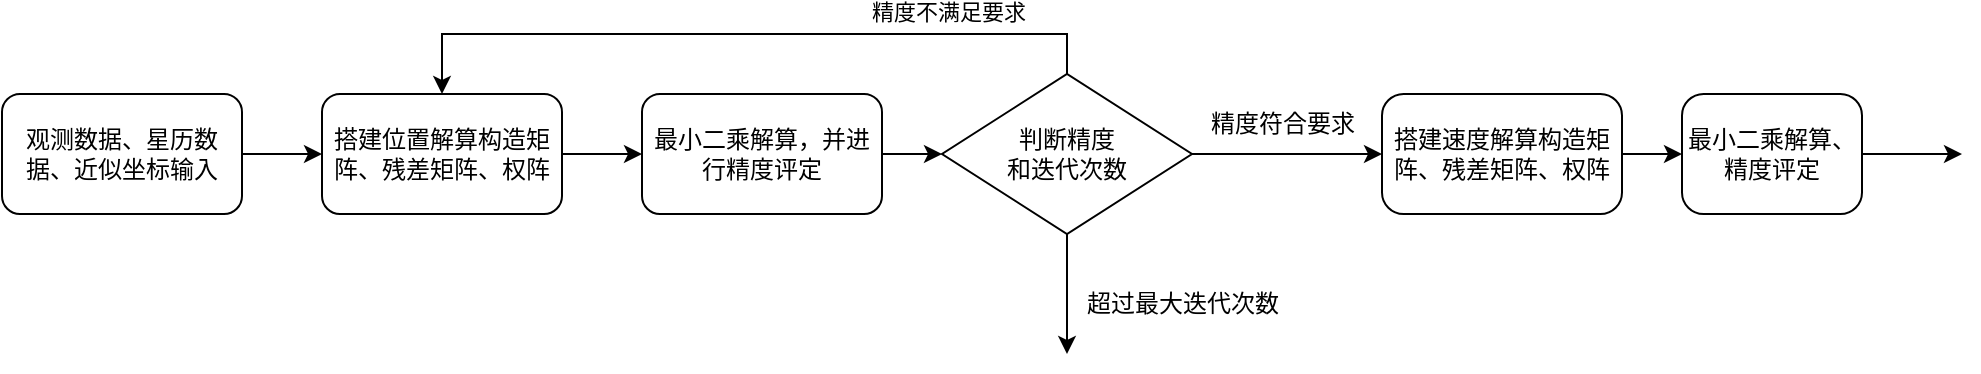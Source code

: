 <mxfile version="22.0.3" type="device">
  <diagram id="xKtf-KXVpvjl7zktOwsD" name="第 1 页">
    <mxGraphModel dx="882" dy="717" grid="1" gridSize="10" guides="1" tooltips="1" connect="1" arrows="1" fold="1" page="1" pageScale="1" pageWidth="1169" pageHeight="827" math="0" shadow="0">
      <root>
        <mxCell id="0" />
        <mxCell id="1" parent="0" />
        <mxCell id="_3Cnu32-ga2hcWZuqatN-3" value="" style="edgeStyle=orthogonalEdgeStyle;rounded=0;orthogonalLoop=1;jettySize=auto;html=1;" edge="1" parent="1" source="_3Cnu32-ga2hcWZuqatN-1" target="_3Cnu32-ga2hcWZuqatN-2">
          <mxGeometry relative="1" as="geometry" />
        </mxCell>
        <mxCell id="_3Cnu32-ga2hcWZuqatN-1" value="观测数据、星历数据、近似坐标输入" style="rounded=1;whiteSpace=wrap;html=1;" vertex="1" parent="1">
          <mxGeometry x="40" y="340" width="120" height="60" as="geometry" />
        </mxCell>
        <mxCell id="_3Cnu32-ga2hcWZuqatN-5" value="" style="edgeStyle=orthogonalEdgeStyle;rounded=0;orthogonalLoop=1;jettySize=auto;html=1;" edge="1" parent="1" source="_3Cnu32-ga2hcWZuqatN-2" target="_3Cnu32-ga2hcWZuqatN-4">
          <mxGeometry relative="1" as="geometry" />
        </mxCell>
        <mxCell id="_3Cnu32-ga2hcWZuqatN-2" value="搭建位置解算构造矩阵、残差矩阵、权阵" style="whiteSpace=wrap;html=1;rounded=1;" vertex="1" parent="1">
          <mxGeometry x="200" y="340" width="120" height="60" as="geometry" />
        </mxCell>
        <mxCell id="_3Cnu32-ga2hcWZuqatN-6" style="edgeStyle=orthogonalEdgeStyle;rounded=0;orthogonalLoop=1;jettySize=auto;html=1;entryX=0.5;entryY=0;entryDx=0;entryDy=0;exitX=0.5;exitY=0;exitDx=0;exitDy=0;" edge="1" parent="1" source="_3Cnu32-ga2hcWZuqatN-9" target="_3Cnu32-ga2hcWZuqatN-2">
          <mxGeometry relative="1" as="geometry">
            <mxPoint x="460" y="240" as="targetPoint" />
          </mxGeometry>
        </mxCell>
        <mxCell id="_3Cnu32-ga2hcWZuqatN-19" value="精度不满足要求" style="edgeLabel;html=1;align=center;verticalAlign=middle;resizable=0;points=[];" vertex="1" connectable="0" parent="_3Cnu32-ga2hcWZuqatN-6">
          <mxGeometry x="-0.559" y="-8" relative="1" as="geometry">
            <mxPoint y="-3" as="offset" />
          </mxGeometry>
        </mxCell>
        <mxCell id="_3Cnu32-ga2hcWZuqatN-10" value="" style="edgeStyle=orthogonalEdgeStyle;rounded=0;orthogonalLoop=1;jettySize=auto;html=1;" edge="1" parent="1" source="_3Cnu32-ga2hcWZuqatN-4" target="_3Cnu32-ga2hcWZuqatN-9">
          <mxGeometry relative="1" as="geometry" />
        </mxCell>
        <mxCell id="_3Cnu32-ga2hcWZuqatN-4" value="最小二乘解算，并进行精度评定" style="whiteSpace=wrap;html=1;rounded=1;" vertex="1" parent="1">
          <mxGeometry x="360" y="340" width="120" height="60" as="geometry" />
        </mxCell>
        <mxCell id="_3Cnu32-ga2hcWZuqatN-11" style="edgeStyle=orthogonalEdgeStyle;rounded=0;orthogonalLoop=1;jettySize=auto;html=1;exitX=0.5;exitY=1;exitDx=0;exitDy=0;" edge="1" parent="1" source="_3Cnu32-ga2hcWZuqatN-9">
          <mxGeometry relative="1" as="geometry">
            <mxPoint x="573" y="470" as="targetPoint" />
            <Array as="points">
              <mxPoint x="573" y="470" />
            </Array>
          </mxGeometry>
        </mxCell>
        <mxCell id="_3Cnu32-ga2hcWZuqatN-14" value="" style="edgeStyle=orthogonalEdgeStyle;rounded=0;orthogonalLoop=1;jettySize=auto;html=1;" edge="1" parent="1" source="_3Cnu32-ga2hcWZuqatN-9" target="_3Cnu32-ga2hcWZuqatN-13">
          <mxGeometry relative="1" as="geometry" />
        </mxCell>
        <mxCell id="_3Cnu32-ga2hcWZuqatN-9" value="判断精度&lt;br&gt;和迭代次数" style="rhombus;whiteSpace=wrap;html=1;rounded=1;arcSize=0;" vertex="1" parent="1">
          <mxGeometry x="510" y="330" width="125" height="80" as="geometry" />
        </mxCell>
        <mxCell id="_3Cnu32-ga2hcWZuqatN-17" value="" style="edgeStyle=orthogonalEdgeStyle;rounded=0;orthogonalLoop=1;jettySize=auto;html=1;" edge="1" parent="1" source="_3Cnu32-ga2hcWZuqatN-13" target="_3Cnu32-ga2hcWZuqatN-16">
          <mxGeometry relative="1" as="geometry" />
        </mxCell>
        <mxCell id="_3Cnu32-ga2hcWZuqatN-13" value="搭建速度解算构造矩阵、残差矩阵、权阵" style="whiteSpace=wrap;html=1;rounded=1;arcSize=18;" vertex="1" parent="1">
          <mxGeometry x="730" y="340" width="120" height="60" as="geometry" />
        </mxCell>
        <mxCell id="_3Cnu32-ga2hcWZuqatN-18" style="edgeStyle=orthogonalEdgeStyle;rounded=0;orthogonalLoop=1;jettySize=auto;html=1;exitX=1;exitY=0.5;exitDx=0;exitDy=0;" edge="1" parent="1" source="_3Cnu32-ga2hcWZuqatN-16">
          <mxGeometry relative="1" as="geometry">
            <mxPoint x="1020" y="370" as="targetPoint" />
          </mxGeometry>
        </mxCell>
        <mxCell id="_3Cnu32-ga2hcWZuqatN-16" value="最小二乘解算、精度评定" style="whiteSpace=wrap;html=1;rounded=1;arcSize=18;" vertex="1" parent="1">
          <mxGeometry x="880" y="340" width="90" height="60" as="geometry" />
        </mxCell>
        <mxCell id="_3Cnu32-ga2hcWZuqatN-20" value="超过最大迭代次数" style="text;html=1;align=center;verticalAlign=middle;resizable=0;points=[];autosize=1;strokeColor=none;fillColor=none;" vertex="1" parent="1">
          <mxGeometry x="570" y="430" width="120" height="30" as="geometry" />
        </mxCell>
        <mxCell id="_3Cnu32-ga2hcWZuqatN-21" value="精度符合要求" style="text;html=1;align=center;verticalAlign=middle;resizable=0;points=[];autosize=1;strokeColor=none;fillColor=none;" vertex="1" parent="1">
          <mxGeometry x="630" y="340" width="100" height="30" as="geometry" />
        </mxCell>
      </root>
    </mxGraphModel>
  </diagram>
</mxfile>

